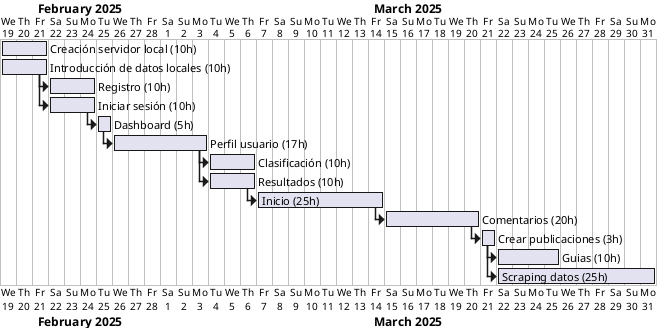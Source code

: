 @startgantt
project starts 2025-02-19
[Creación servidor local (10h)] lasts 3 days
[Introducción de datos locales (10h)] lasts 3 days
[Registro (10h)] lasts 3 days
[Registro (10h)] starts at [Introducción de datos locales (10h)]'s end
[Iniciar sesión (10h)] lasts 3 days
[Iniciar sesión (10h)] starts at [Introducción de datos locales (10h)]'s end
[Dashboard (5h)] lasts 1 days
[Dashboard (5h)] starts at [Iniciar sesión (10h)]'s end
[Perfil usuario (17h)] lasts 6 days
[Perfil usuario (17h)] starts at [Dashboard (5h)]'s end
[Clasificación (10h)] lasts 3 days
[Clasificación (10h)] starts at [Perfil usuario (17h)]'s end
[Resultados (10h)] lasts 3 days
[Resultados (10h)] starts at [Perfil usuario (17h)]'s end
[Inicio (25h)] lasts 8 days
[Inicio (25h)] starts at [Resultados (10h)]'s end
[Comentarios (20h)] lasts 6 days
[Comentarios (20h)] starts at [Inicio (25h)]'s end
[Crear publicaciones (3h)] lasts 1 day
[Crear publicaciones (3h)] starts at [Comentarios (20h)]'s end
[Guias (10h)] lasts 4 days
[Guias (10h)] starts at [Crear publicaciones (3h)]'s end
[Scraping datos (25h)] lasts 10 days
[Scraping datos (25h)] starts at [Crear publicaciones (3h)]'s end
@endgantt